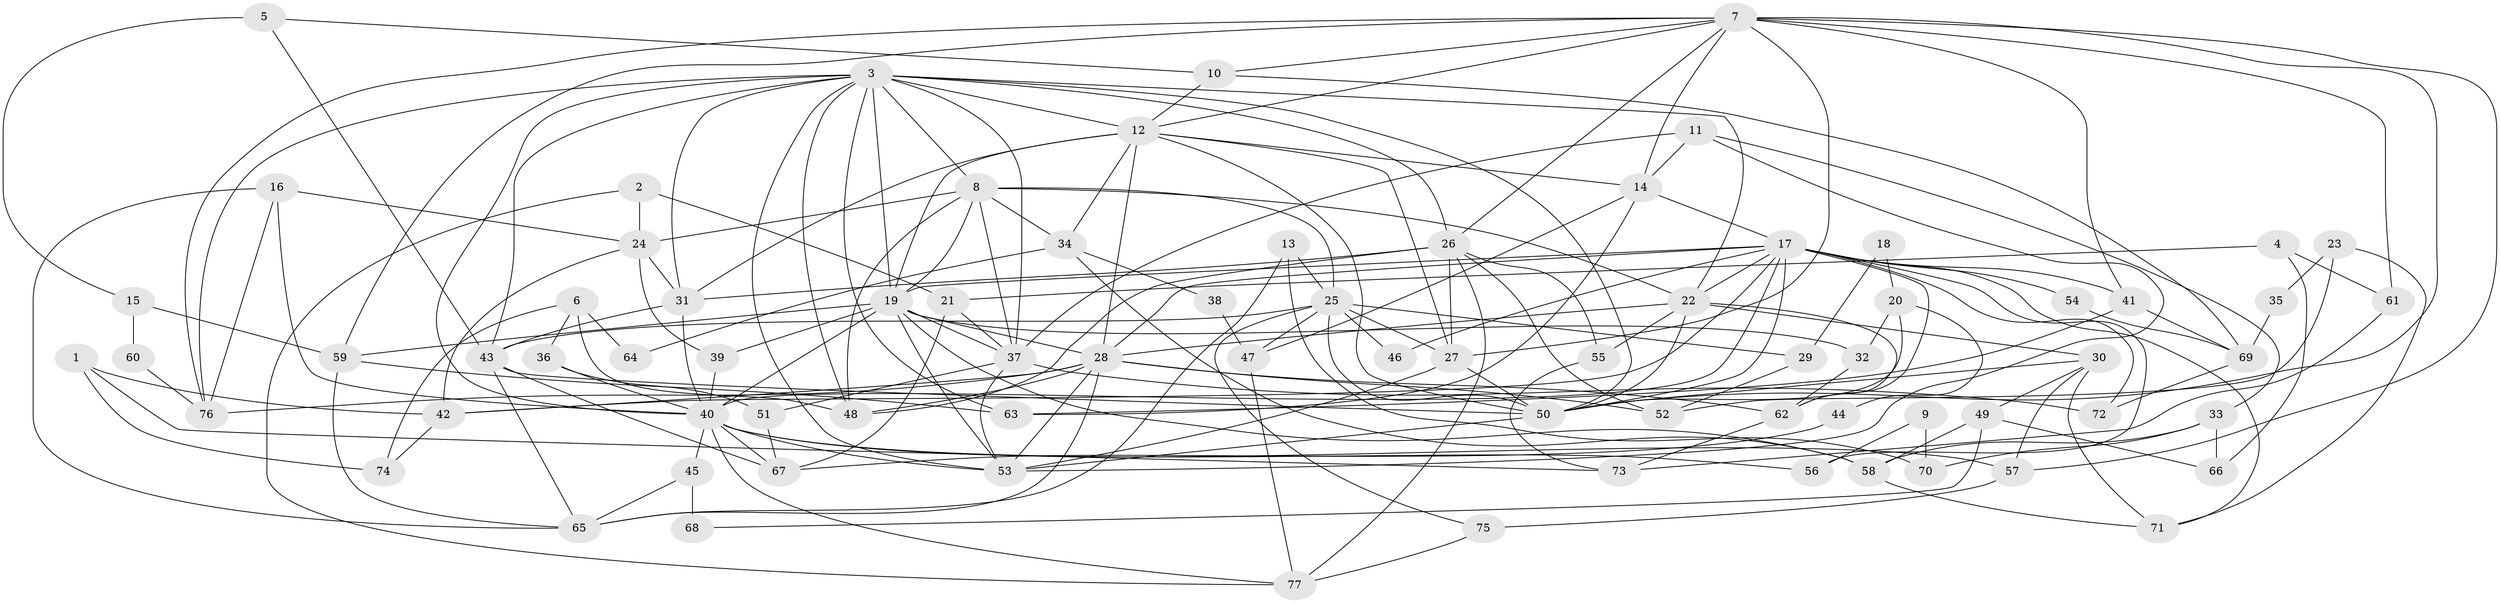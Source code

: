 // original degree distribution, {3: 0.2734375, 5: 0.1796875, 4: 0.3125, 2: 0.1015625, 6: 0.1171875, 9: 0.0078125, 7: 0.0078125}
// Generated by graph-tools (version 1.1) at 2025/50/03/04/25 22:50:54]
// undirected, 77 vertices, 190 edges
graph export_dot {
  node [color=gray90,style=filled];
  1;
  2;
  3;
  4;
  5;
  6;
  7;
  8;
  9;
  10;
  11;
  12;
  13;
  14;
  15;
  16;
  17;
  18;
  19;
  20;
  21;
  22;
  23;
  24;
  25;
  26;
  27;
  28;
  29;
  30;
  31;
  32;
  33;
  34;
  35;
  36;
  37;
  38;
  39;
  40;
  41;
  42;
  43;
  44;
  45;
  46;
  47;
  48;
  49;
  50;
  51;
  52;
  53;
  54;
  55;
  56;
  57;
  58;
  59;
  60;
  61;
  62;
  63;
  64;
  65;
  66;
  67;
  68;
  69;
  70;
  71;
  72;
  73;
  74;
  75;
  76;
  77;
  1 -- 42 [weight=1.0];
  1 -- 73 [weight=1.0];
  1 -- 74 [weight=1.0];
  2 -- 21 [weight=1.0];
  2 -- 24 [weight=1.0];
  2 -- 77 [weight=1.0];
  3 -- 8 [weight=1.0];
  3 -- 12 [weight=2.0];
  3 -- 19 [weight=1.0];
  3 -- 22 [weight=1.0];
  3 -- 26 [weight=1.0];
  3 -- 31 [weight=1.0];
  3 -- 37 [weight=1.0];
  3 -- 40 [weight=1.0];
  3 -- 43 [weight=1.0];
  3 -- 48 [weight=1.0];
  3 -- 50 [weight=1.0];
  3 -- 53 [weight=1.0];
  3 -- 63 [weight=1.0];
  3 -- 76 [weight=1.0];
  4 -- 21 [weight=1.0];
  4 -- 61 [weight=1.0];
  4 -- 66 [weight=1.0];
  5 -- 10 [weight=1.0];
  5 -- 15 [weight=1.0];
  5 -- 43 [weight=1.0];
  6 -- 36 [weight=1.0];
  6 -- 48 [weight=1.0];
  6 -- 64 [weight=1.0];
  6 -- 74 [weight=1.0];
  7 -- 10 [weight=1.0];
  7 -- 12 [weight=1.0];
  7 -- 14 [weight=1.0];
  7 -- 26 [weight=1.0];
  7 -- 27 [weight=1.0];
  7 -- 41 [weight=1.0];
  7 -- 50 [weight=2.0];
  7 -- 57 [weight=1.0];
  7 -- 59 [weight=1.0];
  7 -- 61 [weight=1.0];
  7 -- 76 [weight=1.0];
  8 -- 19 [weight=1.0];
  8 -- 22 [weight=1.0];
  8 -- 24 [weight=1.0];
  8 -- 25 [weight=1.0];
  8 -- 34 [weight=1.0];
  8 -- 37 [weight=2.0];
  8 -- 48 [weight=2.0];
  9 -- 56 [weight=1.0];
  9 -- 70 [weight=1.0];
  10 -- 12 [weight=1.0];
  10 -- 69 [weight=1.0];
  11 -- 14 [weight=1.0];
  11 -- 33 [weight=1.0];
  11 -- 37 [weight=1.0];
  11 -- 53 [weight=1.0];
  12 -- 14 [weight=1.0];
  12 -- 19 [weight=1.0];
  12 -- 27 [weight=1.0];
  12 -- 28 [weight=2.0];
  12 -- 31 [weight=1.0];
  12 -- 34 [weight=1.0];
  12 -- 50 [weight=1.0];
  13 -- 25 [weight=2.0];
  13 -- 65 [weight=1.0];
  13 -- 70 [weight=1.0];
  14 -- 17 [weight=1.0];
  14 -- 47 [weight=1.0];
  14 -- 63 [weight=1.0];
  15 -- 59 [weight=1.0];
  15 -- 60 [weight=1.0];
  16 -- 24 [weight=1.0];
  16 -- 40 [weight=1.0];
  16 -- 65 [weight=1.0];
  16 -- 76 [weight=1.0];
  17 -- 19 [weight=1.0];
  17 -- 22 [weight=1.0];
  17 -- 28 [weight=1.0];
  17 -- 40 [weight=1.0];
  17 -- 41 [weight=1.0];
  17 -- 42 [weight=1.0];
  17 -- 46 [weight=1.0];
  17 -- 50 [weight=1.0];
  17 -- 54 [weight=1.0];
  17 -- 56 [weight=2.0];
  17 -- 62 [weight=1.0];
  17 -- 71 [weight=1.0];
  17 -- 72 [weight=1.0];
  18 -- 20 [weight=1.0];
  18 -- 29 [weight=1.0];
  19 -- 28 [weight=2.0];
  19 -- 32 [weight=1.0];
  19 -- 37 [weight=1.0];
  19 -- 39 [weight=1.0];
  19 -- 40 [weight=1.0];
  19 -- 53 [weight=1.0];
  19 -- 58 [weight=1.0];
  19 -- 59 [weight=1.0];
  20 -- 32 [weight=1.0];
  20 -- 44 [weight=1.0];
  20 -- 50 [weight=1.0];
  21 -- 37 [weight=1.0];
  21 -- 67 [weight=1.0];
  22 -- 28 [weight=2.0];
  22 -- 30 [weight=1.0];
  22 -- 50 [weight=1.0];
  22 -- 55 [weight=1.0];
  22 -- 62 [weight=1.0];
  23 -- 35 [weight=1.0];
  23 -- 52 [weight=1.0];
  23 -- 71 [weight=1.0];
  24 -- 31 [weight=1.0];
  24 -- 39 [weight=1.0];
  24 -- 42 [weight=1.0];
  25 -- 27 [weight=1.0];
  25 -- 29 [weight=1.0];
  25 -- 43 [weight=1.0];
  25 -- 46 [weight=1.0];
  25 -- 47 [weight=1.0];
  25 -- 50 [weight=1.0];
  25 -- 75 [weight=1.0];
  26 -- 27 [weight=1.0];
  26 -- 31 [weight=1.0];
  26 -- 48 [weight=1.0];
  26 -- 52 [weight=1.0];
  26 -- 55 [weight=1.0];
  26 -- 77 [weight=1.0];
  27 -- 50 [weight=3.0];
  27 -- 53 [weight=1.0];
  28 -- 42 [weight=1.0];
  28 -- 48 [weight=1.0];
  28 -- 52 [weight=1.0];
  28 -- 53 [weight=1.0];
  28 -- 62 [weight=1.0];
  28 -- 65 [weight=1.0];
  28 -- 76 [weight=1.0];
  29 -- 52 [weight=1.0];
  30 -- 49 [weight=1.0];
  30 -- 50 [weight=1.0];
  30 -- 57 [weight=1.0];
  30 -- 71 [weight=1.0];
  31 -- 40 [weight=1.0];
  31 -- 43 [weight=1.0];
  32 -- 62 [weight=1.0];
  33 -- 58 [weight=1.0];
  33 -- 66 [weight=1.0];
  33 -- 70 [weight=1.0];
  34 -- 38 [weight=1.0];
  34 -- 58 [weight=1.0];
  34 -- 64 [weight=1.0];
  35 -- 69 [weight=1.0];
  36 -- 40 [weight=1.0];
  36 -- 51 [weight=1.0];
  37 -- 51 [weight=1.0];
  37 -- 53 [weight=2.0];
  37 -- 72 [weight=1.0];
  38 -- 47 [weight=1.0];
  39 -- 40 [weight=1.0];
  40 -- 45 [weight=1.0];
  40 -- 53 [weight=1.0];
  40 -- 56 [weight=1.0];
  40 -- 57 [weight=1.0];
  40 -- 67 [weight=1.0];
  40 -- 77 [weight=1.0];
  41 -- 63 [weight=1.0];
  41 -- 69 [weight=1.0];
  42 -- 74 [weight=1.0];
  43 -- 50 [weight=1.0];
  43 -- 65 [weight=1.0];
  43 -- 67 [weight=1.0];
  44 -- 67 [weight=1.0];
  45 -- 65 [weight=1.0];
  45 -- 68 [weight=1.0];
  47 -- 77 [weight=1.0];
  49 -- 58 [weight=1.0];
  49 -- 66 [weight=1.0];
  49 -- 68 [weight=1.0];
  50 -- 53 [weight=2.0];
  51 -- 67 [weight=1.0];
  54 -- 69 [weight=1.0];
  55 -- 73 [weight=1.0];
  57 -- 75 [weight=1.0];
  58 -- 71 [weight=1.0];
  59 -- 63 [weight=1.0];
  59 -- 65 [weight=1.0];
  60 -- 76 [weight=1.0];
  61 -- 73 [weight=1.0];
  62 -- 73 [weight=1.0];
  69 -- 72 [weight=1.0];
  75 -- 77 [weight=1.0];
}
